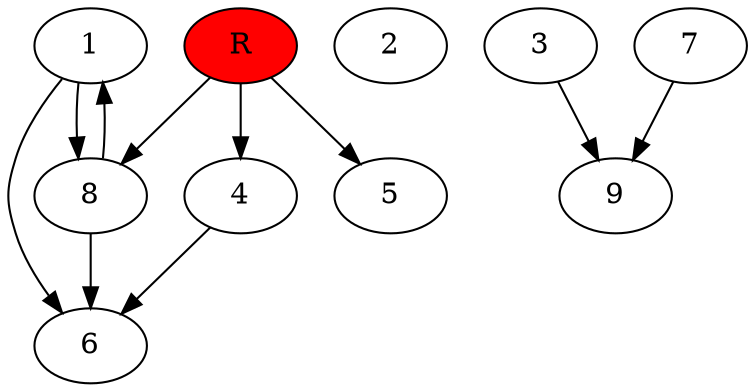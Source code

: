 digraph prb40643 {
	1
	2
	3
	4
	5
	6
	7
	8
	R [fillcolor="#ff0000" style=filled]
	1 -> 6
	1 -> 8
	3 -> 9
	4 -> 6
	7 -> 9
	8 -> 1
	8 -> 6
	R -> 4
	R -> 5
	R -> 8
}
